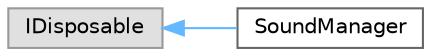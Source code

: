 digraph "クラス階層図"
{
 // LATEX_PDF_SIZE
  bgcolor="transparent";
  edge [fontname=Helvetica,fontsize=10,labelfontname=Helvetica,labelfontsize=10];
  node [fontname=Helvetica,fontsize=10,shape=box,height=0.2,width=0.4];
  rankdir="LR";
  Node0 [id="Node000000",label="IDisposable",height=0.2,width=0.4,color="grey60", fillcolor="#E0E0E0", style="filled",tooltip=" "];
  Node0 -> Node1 [id="edge482_Node000000_Node000001",dir="back",color="steelblue1",style="solid",tooltip=" "];
  Node1 [id="Node000001",label="SoundManager",height=0.2,width=0.4,color="grey40", fillcolor="white", style="filled",URL="$class_sound_manager.html",tooltip="SoundManager クラス サウンドの文字列からの再生を管理するクラス 2D,3Dの再生を管理する @detail 3D再生のみ CriAtomSourceを必須とする(マネージャー側で追加する)..."];
}
